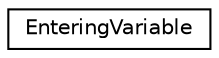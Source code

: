 digraph "Graphical Class Hierarchy"
{
 // LATEX_PDF_SIZE
  edge [fontname="Helvetica",fontsize="10",labelfontname="Helvetica",labelfontsize="10"];
  node [fontname="Helvetica",fontsize="10",shape=record];
  rankdir="LR";
  Node0 [label="EnteringVariable",height=0.2,width=0.4,color="black", fillcolor="white", style="filled",URL="$classoperations__research_1_1glop_1_1_entering_variable.html",tooltip=" "];
}
